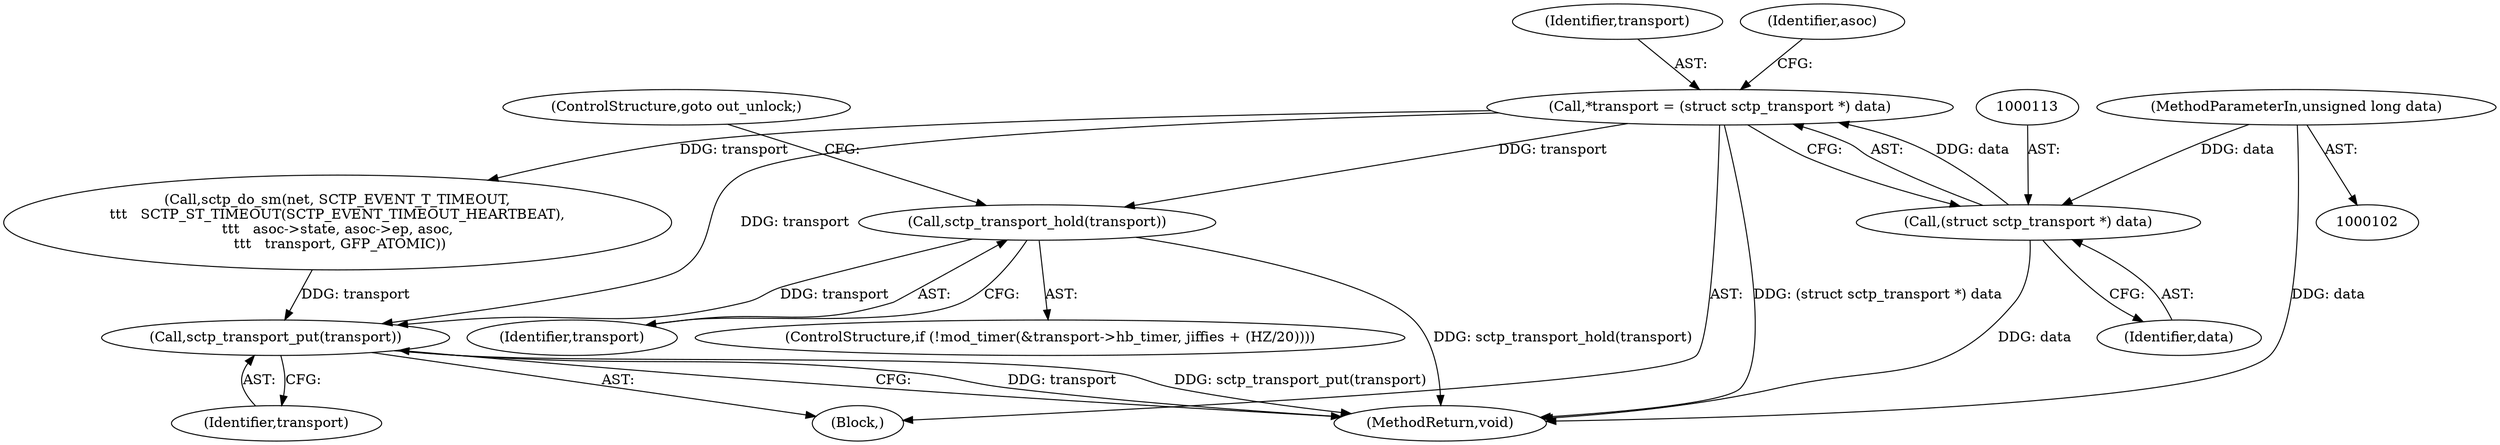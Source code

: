 digraph "0_linux_635682a14427d241bab7bbdeebb48a7d7b91638e@pointer" {
"1000159" [label="(Call,sctp_transport_hold(transport))"];
"1000110" [label="(Call,*transport = (struct sctp_transport *) data)"];
"1000112" [label="(Call,(struct sctp_transport *) data)"];
"1000103" [label="(MethodParameterIn,unsigned long data)"];
"1000202" [label="(Call,sctp_transport_put(transport))"];
"1000204" [label="(MethodReturn,void)"];
"1000169" [label="(Call,sctp_do_sm(net, SCTP_EVENT_T_TIMEOUT,\n\t\t\t   SCTP_ST_TIMEOUT(SCTP_EVENT_TIMEOUT_HEARTBEAT),\n\t\t\t   asoc->state, asoc->ep, asoc,\n \t\t\t   transport, GFP_ATOMIC))"];
"1000161" [label="(ControlStructure,goto out_unlock;)"];
"1000111" [label="(Identifier,transport)"];
"1000160" [label="(Identifier,transport)"];
"1000159" [label="(Call,sctp_transport_hold(transport))"];
"1000104" [label="(Block,)"];
"1000112" [label="(Call,(struct sctp_transport *) data)"];
"1000110" [label="(Call,*transport = (struct sctp_transport *) data)"];
"1000114" [label="(Identifier,data)"];
"1000103" [label="(MethodParameterIn,unsigned long data)"];
"1000203" [label="(Identifier,transport)"];
"1000202" [label="(Call,sctp_transport_put(transport))"];
"1000147" [label="(ControlStructure,if (!mod_timer(&transport->hb_timer, jiffies + (HZ/20))))"];
"1000117" [label="(Identifier,asoc)"];
"1000159" -> "1000147"  [label="AST: "];
"1000159" -> "1000160"  [label="CFG: "];
"1000160" -> "1000159"  [label="AST: "];
"1000161" -> "1000159"  [label="CFG: "];
"1000159" -> "1000204"  [label="DDG: sctp_transport_hold(transport)"];
"1000110" -> "1000159"  [label="DDG: transport"];
"1000159" -> "1000202"  [label="DDG: transport"];
"1000110" -> "1000104"  [label="AST: "];
"1000110" -> "1000112"  [label="CFG: "];
"1000111" -> "1000110"  [label="AST: "];
"1000112" -> "1000110"  [label="AST: "];
"1000117" -> "1000110"  [label="CFG: "];
"1000110" -> "1000204"  [label="DDG: (struct sctp_transport *) data"];
"1000112" -> "1000110"  [label="DDG: data"];
"1000110" -> "1000169"  [label="DDG: transport"];
"1000110" -> "1000202"  [label="DDG: transport"];
"1000112" -> "1000114"  [label="CFG: "];
"1000113" -> "1000112"  [label="AST: "];
"1000114" -> "1000112"  [label="AST: "];
"1000112" -> "1000204"  [label="DDG: data"];
"1000103" -> "1000112"  [label="DDG: data"];
"1000103" -> "1000102"  [label="AST: "];
"1000103" -> "1000204"  [label="DDG: data"];
"1000202" -> "1000104"  [label="AST: "];
"1000202" -> "1000203"  [label="CFG: "];
"1000203" -> "1000202"  [label="AST: "];
"1000204" -> "1000202"  [label="CFG: "];
"1000202" -> "1000204"  [label="DDG: transport"];
"1000202" -> "1000204"  [label="DDG: sctp_transport_put(transport)"];
"1000169" -> "1000202"  [label="DDG: transport"];
}
